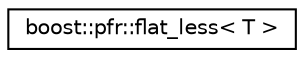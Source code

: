 digraph "Graphical Class Hierarchy"
{
  edge [fontname="Helvetica",fontsize="10",labelfontname="Helvetica",labelfontsize="10"];
  node [fontname="Helvetica",fontsize="10",shape=record];
  rankdir="LR";
  Node0 [label="boost::pfr::flat_less\< T \>",height=0.2,width=0.4,color="black", fillcolor="white", style="filled",URL="$structboost_1_1pfr_1_1flat__less.html",tooltip="std::less like flattening comparator "];
}

